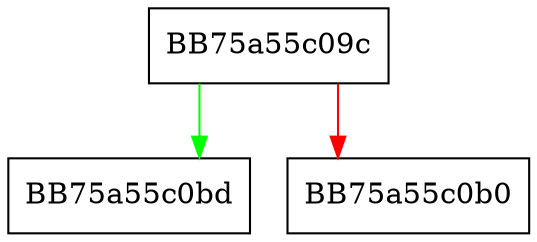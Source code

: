 digraph _Check_grow_by_1 {
  node [shape="box"];
  graph [splines=ortho];
  BB75a55c09c -> BB75a55c0bd [color="green"];
  BB75a55c09c -> BB75a55c0b0 [color="red"];
}